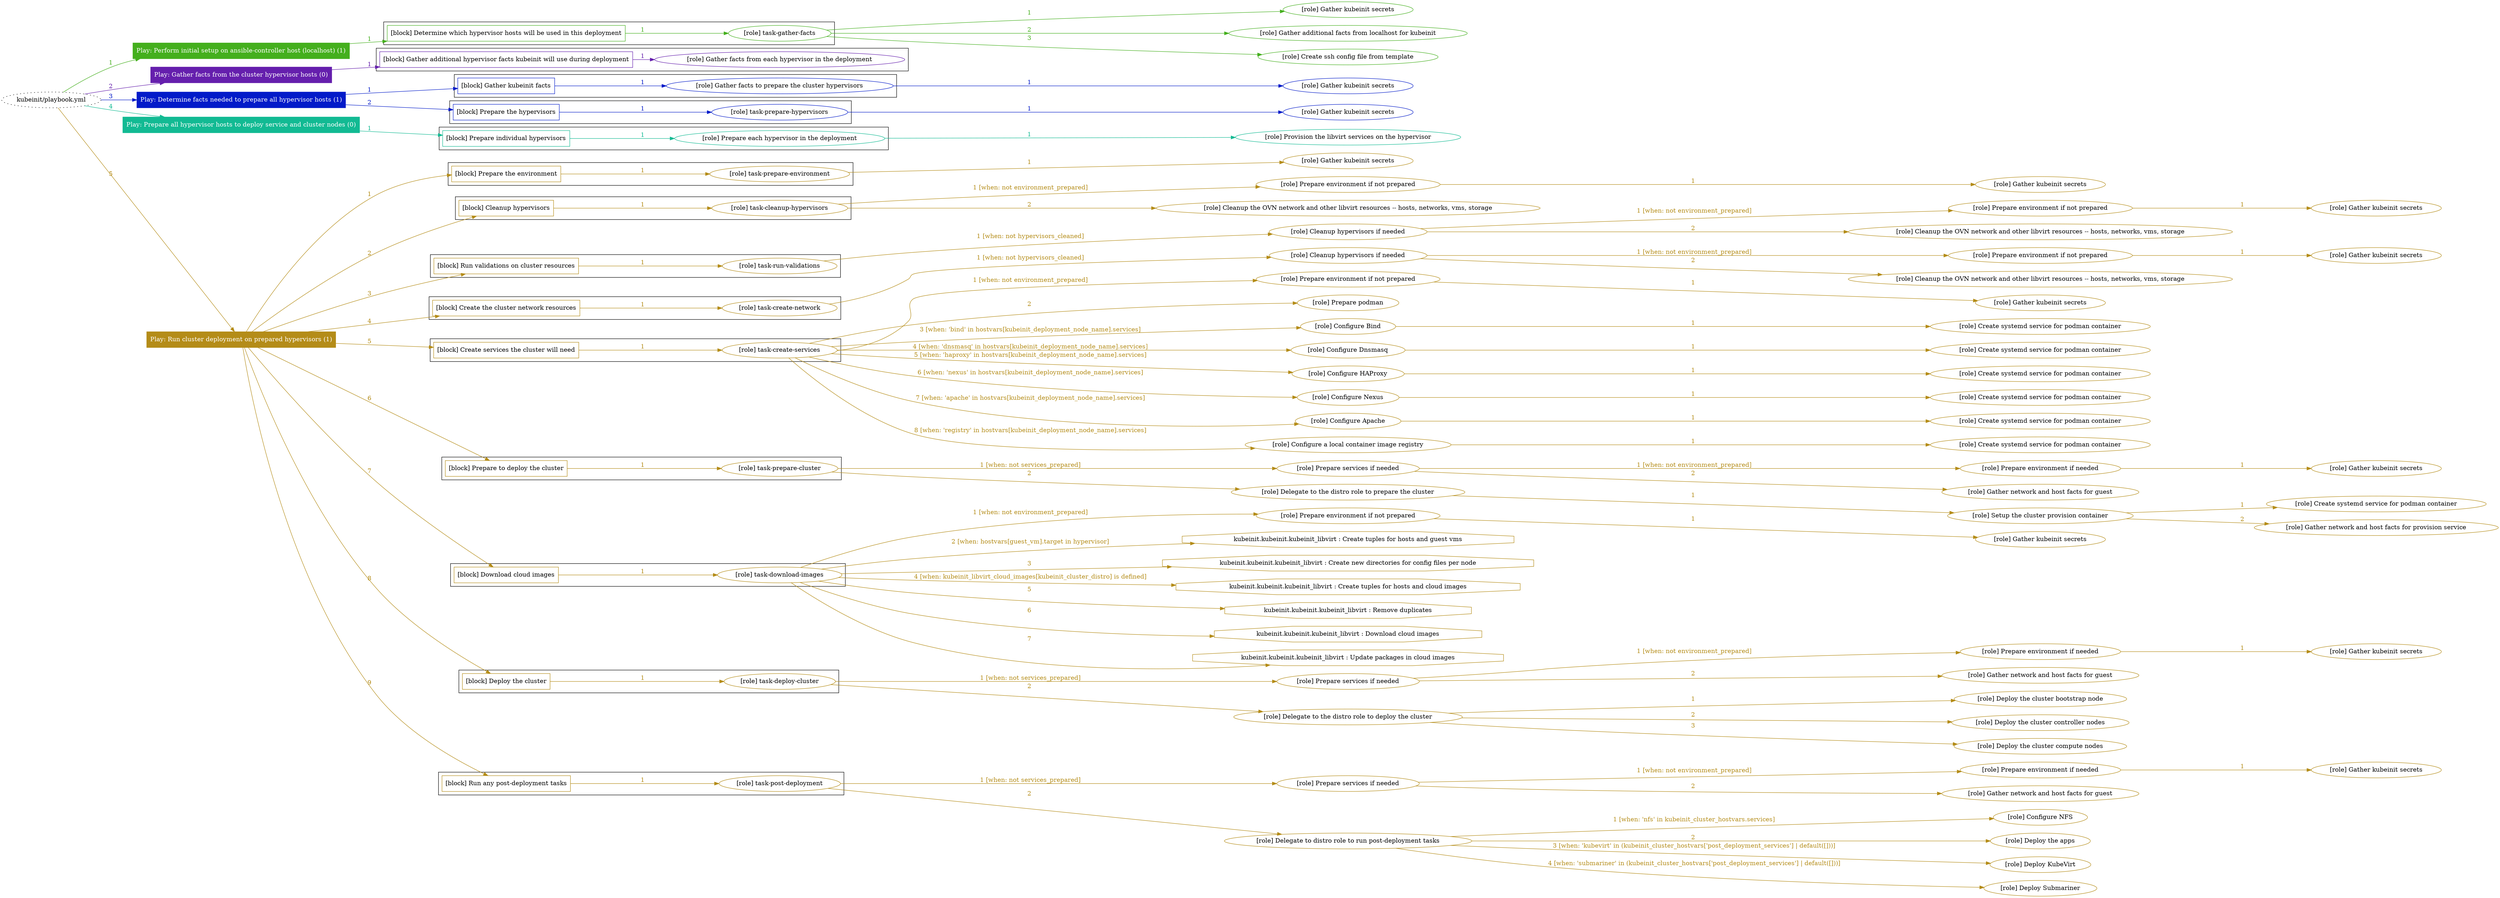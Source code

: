 digraph {
	graph [concentrate=true ordering=in rankdir=LR ratio=fill]
	edge [esep=5 sep=10]
	"kubeinit/playbook.yml" [URL="/home/runner/work/kubeinit/kubeinit/kubeinit/playbook.yml" id=playbook_b3fd51f4 style=dotted]
	play_b6d9dd88 [label="Play: Perform initial setup on ansible-controller host (localhost) (1)" URL="/home/runner/work/kubeinit/kubeinit/kubeinit/playbook.yml" color="#44af1d" fontcolor="#ffffff" id=play_b6d9dd88 shape=box style=filled tooltip=localhost]
	"kubeinit/playbook.yml" -> play_b6d9dd88 [label="1 " color="#44af1d" fontcolor="#44af1d" id=edge_1c7da1a7 labeltooltip="1 " tooltip="1 "]
	subgraph "Gather kubeinit secrets" {
		role_3d56f8bd [label="[role] Gather kubeinit secrets" URL="/home/runner/.ansible/collections/ansible_collections/kubeinit/kubeinit/roles/kubeinit_prepare/tasks/build_hypervisors_group.yml" color="#44af1d" id=role_3d56f8bd tooltip="Gather kubeinit secrets"]
	}
	subgraph "Gather additional facts from localhost for kubeinit" {
		role_810855ce [label="[role] Gather additional facts from localhost for kubeinit" URL="/home/runner/.ansible/collections/ansible_collections/kubeinit/kubeinit/roles/kubeinit_prepare/tasks/build_hypervisors_group.yml" color="#44af1d" id=role_810855ce tooltip="Gather additional facts from localhost for kubeinit"]
	}
	subgraph "Create ssh config file from template" {
		role_efd886cb [label="[role] Create ssh config file from template" URL="/home/runner/.ansible/collections/ansible_collections/kubeinit/kubeinit/roles/kubeinit_prepare/tasks/build_hypervisors_group.yml" color="#44af1d" id=role_efd886cb tooltip="Create ssh config file from template"]
	}
	subgraph "task-gather-facts" {
		role_84aaecf7 [label="[role] task-gather-facts" URL="/home/runner/work/kubeinit/kubeinit/kubeinit/playbook.yml" color="#44af1d" id=role_84aaecf7 tooltip="task-gather-facts"]
		role_84aaecf7 -> role_3d56f8bd [label="1 " color="#44af1d" fontcolor="#44af1d" id=edge_1306b449 labeltooltip="1 " tooltip="1 "]
		role_84aaecf7 -> role_810855ce [label="2 " color="#44af1d" fontcolor="#44af1d" id=edge_26d07710 labeltooltip="2 " tooltip="2 "]
		role_84aaecf7 -> role_efd886cb [label="3 " color="#44af1d" fontcolor="#44af1d" id=edge_b9341798 labeltooltip="3 " tooltip="3 "]
	}
	subgraph "Play: Perform initial setup on ansible-controller host (localhost) (1)" {
		play_b6d9dd88 -> block_27aabc28 [label=1 color="#44af1d" fontcolor="#44af1d" id=edge_b0460ba6 labeltooltip=1 tooltip=1]
		subgraph cluster_block_27aabc28 {
			block_27aabc28 [label="[block] Determine which hypervisor hosts will be used in this deployment" URL="/home/runner/work/kubeinit/kubeinit/kubeinit/playbook.yml" color="#44af1d" id=block_27aabc28 labeltooltip="Determine which hypervisor hosts will be used in this deployment" shape=box tooltip="Determine which hypervisor hosts will be used in this deployment"]
			block_27aabc28 -> role_84aaecf7 [label="1 " color="#44af1d" fontcolor="#44af1d" id=edge_357f5978 labeltooltip="1 " tooltip="1 "]
		}
	}
	play_5fc6d516 [label="Play: Gather facts from the cluster hypervisor hosts (0)" URL="/home/runner/work/kubeinit/kubeinit/kubeinit/playbook.yml" color="#651fad" fontcolor="#ffffff" id=play_5fc6d516 shape=box style=filled tooltip="Play: Gather facts from the cluster hypervisor hosts (0)"]
	"kubeinit/playbook.yml" -> play_5fc6d516 [label="2 " color="#651fad" fontcolor="#651fad" id=edge_f60d17a5 labeltooltip="2 " tooltip="2 "]
	subgraph "Gather facts from each hypervisor in the deployment" {
		role_24265638 [label="[role] Gather facts from each hypervisor in the deployment" URL="/home/runner/work/kubeinit/kubeinit/kubeinit/playbook.yml" color="#651fad" id=role_24265638 tooltip="Gather facts from each hypervisor in the deployment"]
	}
	subgraph "Play: Gather facts from the cluster hypervisor hosts (0)" {
		play_5fc6d516 -> block_3574a841 [label=1 color="#651fad" fontcolor="#651fad" id=edge_226d5e2b labeltooltip=1 tooltip=1]
		subgraph cluster_block_3574a841 {
			block_3574a841 [label="[block] Gather additional hypervisor facts kubeinit will use during deployment" URL="/home/runner/work/kubeinit/kubeinit/kubeinit/playbook.yml" color="#651fad" id=block_3574a841 labeltooltip="Gather additional hypervisor facts kubeinit will use during deployment" shape=box tooltip="Gather additional hypervisor facts kubeinit will use during deployment"]
			block_3574a841 -> role_24265638 [label="1 " color="#651fad" fontcolor="#651fad" id=edge_c66bb53f labeltooltip="1 " tooltip="1 "]
		}
	}
	play_cc3d4715 [label="Play: Determine facts needed to prepare all hypervisor hosts (1)" URL="/home/runner/work/kubeinit/kubeinit/kubeinit/playbook.yml" color="#031bc9" fontcolor="#ffffff" id=play_cc3d4715 shape=box style=filled tooltip=localhost]
	"kubeinit/playbook.yml" -> play_cc3d4715 [label="3 " color="#031bc9" fontcolor="#031bc9" id=edge_44b28465 labeltooltip="3 " tooltip="3 "]
	subgraph "Gather kubeinit secrets" {
		role_79219c91 [label="[role] Gather kubeinit secrets" URL="/home/runner/.ansible/collections/ansible_collections/kubeinit/kubeinit/roles/kubeinit_prepare/tasks/gather_kubeinit_facts.yml" color="#031bc9" id=role_79219c91 tooltip="Gather kubeinit secrets"]
	}
	subgraph "Gather facts to prepare the cluster hypervisors" {
		role_8811f179 [label="[role] Gather facts to prepare the cluster hypervisors" URL="/home/runner/work/kubeinit/kubeinit/kubeinit/playbook.yml" color="#031bc9" id=role_8811f179 tooltip="Gather facts to prepare the cluster hypervisors"]
		role_8811f179 -> role_79219c91 [label="1 " color="#031bc9" fontcolor="#031bc9" id=edge_7303cc9d labeltooltip="1 " tooltip="1 "]
	}
	subgraph "Gather kubeinit secrets" {
		role_7f938731 [label="[role] Gather kubeinit secrets" URL="/home/runner/.ansible/collections/ansible_collections/kubeinit/kubeinit/roles/kubeinit_prepare/tasks/gather_kubeinit_facts.yml" color="#031bc9" id=role_7f938731 tooltip="Gather kubeinit secrets"]
	}
	subgraph "task-prepare-hypervisors" {
		role_33841eb5 [label="[role] task-prepare-hypervisors" URL="/home/runner/work/kubeinit/kubeinit/kubeinit/playbook.yml" color="#031bc9" id=role_33841eb5 tooltip="task-prepare-hypervisors"]
		role_33841eb5 -> role_7f938731 [label="1 " color="#031bc9" fontcolor="#031bc9" id=edge_f3ac915d labeltooltip="1 " tooltip="1 "]
	}
	subgraph "Play: Determine facts needed to prepare all hypervisor hosts (1)" {
		play_cc3d4715 -> block_acde2254 [label=1 color="#031bc9" fontcolor="#031bc9" id=edge_f7576bca labeltooltip=1 tooltip=1]
		subgraph cluster_block_acde2254 {
			block_acde2254 [label="[block] Gather kubeinit facts" URL="/home/runner/work/kubeinit/kubeinit/kubeinit/playbook.yml" color="#031bc9" id=block_acde2254 labeltooltip="Gather kubeinit facts" shape=box tooltip="Gather kubeinit facts"]
			block_acde2254 -> role_8811f179 [label="1 " color="#031bc9" fontcolor="#031bc9" id=edge_a5a7de27 labeltooltip="1 " tooltip="1 "]
		}
		play_cc3d4715 -> block_29733721 [label=2 color="#031bc9" fontcolor="#031bc9" id=edge_5d42af4a labeltooltip=2 tooltip=2]
		subgraph cluster_block_29733721 {
			block_29733721 [label="[block] Prepare the hypervisors" URL="/home/runner/work/kubeinit/kubeinit/kubeinit/playbook.yml" color="#031bc9" id=block_29733721 labeltooltip="Prepare the hypervisors" shape=box tooltip="Prepare the hypervisors"]
			block_29733721 -> role_33841eb5 [label="1 " color="#031bc9" fontcolor="#031bc9" id=edge_8b0deac2 labeltooltip="1 " tooltip="1 "]
		}
	}
	play_aaf81646 [label="Play: Prepare all hypervisor hosts to deploy service and cluster nodes (0)" URL="/home/runner/work/kubeinit/kubeinit/kubeinit/playbook.yml" color="#12ba93" fontcolor="#ffffff" id=play_aaf81646 shape=box style=filled tooltip="Play: Prepare all hypervisor hosts to deploy service and cluster nodes (0)"]
	"kubeinit/playbook.yml" -> play_aaf81646 [label="4 " color="#12ba93" fontcolor="#12ba93" id=edge_4ab85d74 labeltooltip="4 " tooltip="4 "]
	subgraph "Provision the libvirt services on the hypervisor" {
		role_33d6e754 [label="[role] Provision the libvirt services on the hypervisor" URL="/home/runner/.ansible/collections/ansible_collections/kubeinit/kubeinit/roles/kubeinit_prepare/tasks/prepare_hypervisor.yml" color="#12ba93" id=role_33d6e754 tooltip="Provision the libvirt services on the hypervisor"]
	}
	subgraph "Prepare each hypervisor in the deployment" {
		role_1d2251c9 [label="[role] Prepare each hypervisor in the deployment" URL="/home/runner/work/kubeinit/kubeinit/kubeinit/playbook.yml" color="#12ba93" id=role_1d2251c9 tooltip="Prepare each hypervisor in the deployment"]
		role_1d2251c9 -> role_33d6e754 [label="1 " color="#12ba93" fontcolor="#12ba93" id=edge_a1cb60e0 labeltooltip="1 " tooltip="1 "]
	}
	subgraph "Play: Prepare all hypervisor hosts to deploy service and cluster nodes (0)" {
		play_aaf81646 -> block_18c82254 [label=1 color="#12ba93" fontcolor="#12ba93" id=edge_55a17ca1 labeltooltip=1 tooltip=1]
		subgraph cluster_block_18c82254 {
			block_18c82254 [label="[block] Prepare individual hypervisors" URL="/home/runner/work/kubeinit/kubeinit/kubeinit/playbook.yml" color="#12ba93" id=block_18c82254 labeltooltip="Prepare individual hypervisors" shape=box tooltip="Prepare individual hypervisors"]
			block_18c82254 -> role_1d2251c9 [label="1 " color="#12ba93" fontcolor="#12ba93" id=edge_ce5b2a86 labeltooltip="1 " tooltip="1 "]
		}
	}
	play_d03d05d6 [label="Play: Run cluster deployment on prepared hypervisors (1)" URL="/home/runner/work/kubeinit/kubeinit/kubeinit/playbook.yml" color="#b48c18" fontcolor="#ffffff" id=play_d03d05d6 shape=box style=filled tooltip=localhost]
	"kubeinit/playbook.yml" -> play_d03d05d6 [label="5 " color="#b48c18" fontcolor="#b48c18" id=edge_6f0c46c1 labeltooltip="5 " tooltip="5 "]
	subgraph "Gather kubeinit secrets" {
		role_81ca1a44 [label="[role] Gather kubeinit secrets" URL="/home/runner/.ansible/collections/ansible_collections/kubeinit/kubeinit/roles/kubeinit_prepare/tasks/gather_kubeinit_facts.yml" color="#b48c18" id=role_81ca1a44 tooltip="Gather kubeinit secrets"]
	}
	subgraph "task-prepare-environment" {
		role_99856e55 [label="[role] task-prepare-environment" URL="/home/runner/work/kubeinit/kubeinit/kubeinit/playbook.yml" color="#b48c18" id=role_99856e55 tooltip="task-prepare-environment"]
		role_99856e55 -> role_81ca1a44 [label="1 " color="#b48c18" fontcolor="#b48c18" id=edge_ca1896ea labeltooltip="1 " tooltip="1 "]
	}
	subgraph "Gather kubeinit secrets" {
		role_b100e022 [label="[role] Gather kubeinit secrets" URL="/home/runner/.ansible/collections/ansible_collections/kubeinit/kubeinit/roles/kubeinit_prepare/tasks/gather_kubeinit_facts.yml" color="#b48c18" id=role_b100e022 tooltip="Gather kubeinit secrets"]
	}
	subgraph "Prepare environment if not prepared" {
		role_5af453e0 [label="[role] Prepare environment if not prepared" URL="/home/runner/.ansible/collections/ansible_collections/kubeinit/kubeinit/roles/kubeinit_prepare/tasks/cleanup_hypervisors.yml" color="#b48c18" id=role_5af453e0 tooltip="Prepare environment if not prepared"]
		role_5af453e0 -> role_b100e022 [label="1 " color="#b48c18" fontcolor="#b48c18" id=edge_d65a65b9 labeltooltip="1 " tooltip="1 "]
	}
	subgraph "Cleanup the OVN network and other libvirt resources -- hosts, networks, vms, storage" {
		role_80b546e8 [label="[role] Cleanup the OVN network and other libvirt resources -- hosts, networks, vms, storage" URL="/home/runner/.ansible/collections/ansible_collections/kubeinit/kubeinit/roles/kubeinit_prepare/tasks/cleanup_hypervisors.yml" color="#b48c18" id=role_80b546e8 tooltip="Cleanup the OVN network and other libvirt resources -- hosts, networks, vms, storage"]
	}
	subgraph "task-cleanup-hypervisors" {
		role_c3ffcdb8 [label="[role] task-cleanup-hypervisors" URL="/home/runner/work/kubeinit/kubeinit/kubeinit/playbook.yml" color="#b48c18" id=role_c3ffcdb8 tooltip="task-cleanup-hypervisors"]
		role_c3ffcdb8 -> role_5af453e0 [label="1 [when: not environment_prepared]" color="#b48c18" fontcolor="#b48c18" id=edge_4a20f9fb labeltooltip="1 [when: not environment_prepared]" tooltip="1 [when: not environment_prepared]"]
		role_c3ffcdb8 -> role_80b546e8 [label="2 " color="#b48c18" fontcolor="#b48c18" id=edge_a5b186ff labeltooltip="2 " tooltip="2 "]
	}
	subgraph "Gather kubeinit secrets" {
		role_73503218 [label="[role] Gather kubeinit secrets" URL="/home/runner/.ansible/collections/ansible_collections/kubeinit/kubeinit/roles/kubeinit_prepare/tasks/gather_kubeinit_facts.yml" color="#b48c18" id=role_73503218 tooltip="Gather kubeinit secrets"]
	}
	subgraph "Prepare environment if not prepared" {
		role_05c6ba1a [label="[role] Prepare environment if not prepared" URL="/home/runner/.ansible/collections/ansible_collections/kubeinit/kubeinit/roles/kubeinit_prepare/tasks/cleanup_hypervisors.yml" color="#b48c18" id=role_05c6ba1a tooltip="Prepare environment if not prepared"]
		role_05c6ba1a -> role_73503218 [label="1 " color="#b48c18" fontcolor="#b48c18" id=edge_2d83d425 labeltooltip="1 " tooltip="1 "]
	}
	subgraph "Cleanup the OVN network and other libvirt resources -- hosts, networks, vms, storage" {
		role_c7b22ee2 [label="[role] Cleanup the OVN network and other libvirt resources -- hosts, networks, vms, storage" URL="/home/runner/.ansible/collections/ansible_collections/kubeinit/kubeinit/roles/kubeinit_prepare/tasks/cleanup_hypervisors.yml" color="#b48c18" id=role_c7b22ee2 tooltip="Cleanup the OVN network and other libvirt resources -- hosts, networks, vms, storage"]
	}
	subgraph "Cleanup hypervisors if needed" {
		role_2c8c1641 [label="[role] Cleanup hypervisors if needed" URL="/home/runner/.ansible/collections/ansible_collections/kubeinit/kubeinit/roles/kubeinit_validations/tasks/main.yml" color="#b48c18" id=role_2c8c1641 tooltip="Cleanup hypervisors if needed"]
		role_2c8c1641 -> role_05c6ba1a [label="1 [when: not environment_prepared]" color="#b48c18" fontcolor="#b48c18" id=edge_1dea4fcf labeltooltip="1 [when: not environment_prepared]" tooltip="1 [when: not environment_prepared]"]
		role_2c8c1641 -> role_c7b22ee2 [label="2 " color="#b48c18" fontcolor="#b48c18" id=edge_744c3937 labeltooltip="2 " tooltip="2 "]
	}
	subgraph "task-run-validations" {
		role_56985da3 [label="[role] task-run-validations" URL="/home/runner/work/kubeinit/kubeinit/kubeinit/playbook.yml" color="#b48c18" id=role_56985da3 tooltip="task-run-validations"]
		role_56985da3 -> role_2c8c1641 [label="1 [when: not hypervisors_cleaned]" color="#b48c18" fontcolor="#b48c18" id=edge_9dcf4431 labeltooltip="1 [when: not hypervisors_cleaned]" tooltip="1 [when: not hypervisors_cleaned]"]
	}
	subgraph "Gather kubeinit secrets" {
		role_3fb54ec8 [label="[role] Gather kubeinit secrets" URL="/home/runner/.ansible/collections/ansible_collections/kubeinit/kubeinit/roles/kubeinit_prepare/tasks/gather_kubeinit_facts.yml" color="#b48c18" id=role_3fb54ec8 tooltip="Gather kubeinit secrets"]
	}
	subgraph "Prepare environment if not prepared" {
		role_d07f043e [label="[role] Prepare environment if not prepared" URL="/home/runner/.ansible/collections/ansible_collections/kubeinit/kubeinit/roles/kubeinit_prepare/tasks/cleanup_hypervisors.yml" color="#b48c18" id=role_d07f043e tooltip="Prepare environment if not prepared"]
		role_d07f043e -> role_3fb54ec8 [label="1 " color="#b48c18" fontcolor="#b48c18" id=edge_91ebf956 labeltooltip="1 " tooltip="1 "]
	}
	subgraph "Cleanup the OVN network and other libvirt resources -- hosts, networks, vms, storage" {
		role_1f77cabe [label="[role] Cleanup the OVN network and other libvirt resources -- hosts, networks, vms, storage" URL="/home/runner/.ansible/collections/ansible_collections/kubeinit/kubeinit/roles/kubeinit_prepare/tasks/cleanup_hypervisors.yml" color="#b48c18" id=role_1f77cabe tooltip="Cleanup the OVN network and other libvirt resources -- hosts, networks, vms, storage"]
	}
	subgraph "Cleanup hypervisors if needed" {
		role_c65a92d6 [label="[role] Cleanup hypervisors if needed" URL="/home/runner/.ansible/collections/ansible_collections/kubeinit/kubeinit/roles/kubeinit_libvirt/tasks/create_network.yml" color="#b48c18" id=role_c65a92d6 tooltip="Cleanup hypervisors if needed"]
		role_c65a92d6 -> role_d07f043e [label="1 [when: not environment_prepared]" color="#b48c18" fontcolor="#b48c18" id=edge_708c90df labeltooltip="1 [when: not environment_prepared]" tooltip="1 [when: not environment_prepared]"]
		role_c65a92d6 -> role_1f77cabe [label="2 " color="#b48c18" fontcolor="#b48c18" id=edge_e9c2726e labeltooltip="2 " tooltip="2 "]
	}
	subgraph "task-create-network" {
		role_7558fc3c [label="[role] task-create-network" URL="/home/runner/work/kubeinit/kubeinit/kubeinit/playbook.yml" color="#b48c18" id=role_7558fc3c tooltip="task-create-network"]
		role_7558fc3c -> role_c65a92d6 [label="1 [when: not hypervisors_cleaned]" color="#b48c18" fontcolor="#b48c18" id=edge_f1c9fcea labeltooltip="1 [when: not hypervisors_cleaned]" tooltip="1 [when: not hypervisors_cleaned]"]
	}
	subgraph "Gather kubeinit secrets" {
		role_942c0973 [label="[role] Gather kubeinit secrets" URL="/home/runner/.ansible/collections/ansible_collections/kubeinit/kubeinit/roles/kubeinit_prepare/tasks/gather_kubeinit_facts.yml" color="#b48c18" id=role_942c0973 tooltip="Gather kubeinit secrets"]
	}
	subgraph "Prepare environment if not prepared" {
		role_3869dd00 [label="[role] Prepare environment if not prepared" URL="/home/runner/.ansible/collections/ansible_collections/kubeinit/kubeinit/roles/kubeinit_services/tasks/main.yml" color="#b48c18" id=role_3869dd00 tooltip="Prepare environment if not prepared"]
		role_3869dd00 -> role_942c0973 [label="1 " color="#b48c18" fontcolor="#b48c18" id=edge_37250582 labeltooltip="1 " tooltip="1 "]
	}
	subgraph "Prepare podman" {
		role_77db5da6 [label="[role] Prepare podman" URL="/home/runner/.ansible/collections/ansible_collections/kubeinit/kubeinit/roles/kubeinit_services/tasks/00_create_service_pod.yml" color="#b48c18" id=role_77db5da6 tooltip="Prepare podman"]
	}
	subgraph "Create systemd service for podman container" {
		role_28c91327 [label="[role] Create systemd service for podman container" URL="/home/runner/.ansible/collections/ansible_collections/kubeinit/kubeinit/roles/kubeinit_bind/tasks/main.yml" color="#b48c18" id=role_28c91327 tooltip="Create systemd service for podman container"]
	}
	subgraph "Configure Bind" {
		role_7224f98d [label="[role] Configure Bind" URL="/home/runner/.ansible/collections/ansible_collections/kubeinit/kubeinit/roles/kubeinit_services/tasks/start_services_containers.yml" color="#b48c18" id=role_7224f98d tooltip="Configure Bind"]
		role_7224f98d -> role_28c91327 [label="1 " color="#b48c18" fontcolor="#b48c18" id=edge_fca31981 labeltooltip="1 " tooltip="1 "]
	}
	subgraph "Create systemd service for podman container" {
		role_03f0194d [label="[role] Create systemd service for podman container" URL="/home/runner/.ansible/collections/ansible_collections/kubeinit/kubeinit/roles/kubeinit_dnsmasq/tasks/main.yml" color="#b48c18" id=role_03f0194d tooltip="Create systemd service for podman container"]
	}
	subgraph "Configure Dnsmasq" {
		role_953850ae [label="[role] Configure Dnsmasq" URL="/home/runner/.ansible/collections/ansible_collections/kubeinit/kubeinit/roles/kubeinit_services/tasks/start_services_containers.yml" color="#b48c18" id=role_953850ae tooltip="Configure Dnsmasq"]
		role_953850ae -> role_03f0194d [label="1 " color="#b48c18" fontcolor="#b48c18" id=edge_5e2c2099 labeltooltip="1 " tooltip="1 "]
	}
	subgraph "Create systemd service for podman container" {
		role_f1bf8c94 [label="[role] Create systemd service for podman container" URL="/home/runner/.ansible/collections/ansible_collections/kubeinit/kubeinit/roles/kubeinit_haproxy/tasks/main.yml" color="#b48c18" id=role_f1bf8c94 tooltip="Create systemd service for podman container"]
	}
	subgraph "Configure HAProxy" {
		role_0c56331e [label="[role] Configure HAProxy" URL="/home/runner/.ansible/collections/ansible_collections/kubeinit/kubeinit/roles/kubeinit_services/tasks/start_services_containers.yml" color="#b48c18" id=role_0c56331e tooltip="Configure HAProxy"]
		role_0c56331e -> role_f1bf8c94 [label="1 " color="#b48c18" fontcolor="#b48c18" id=edge_9e19f525 labeltooltip="1 " tooltip="1 "]
	}
	subgraph "Create systemd service for podman container" {
		role_6074c97f [label="[role] Create systemd service for podman container" URL="/home/runner/.ansible/collections/ansible_collections/kubeinit/kubeinit/roles/kubeinit_nexus/tasks/main.yml" color="#b48c18" id=role_6074c97f tooltip="Create systemd service for podman container"]
	}
	subgraph "Configure Nexus" {
		role_d9f80964 [label="[role] Configure Nexus" URL="/home/runner/.ansible/collections/ansible_collections/kubeinit/kubeinit/roles/kubeinit_services/tasks/start_services_containers.yml" color="#b48c18" id=role_d9f80964 tooltip="Configure Nexus"]
		role_d9f80964 -> role_6074c97f [label="1 " color="#b48c18" fontcolor="#b48c18" id=edge_9c78b24b labeltooltip="1 " tooltip="1 "]
	}
	subgraph "Create systemd service for podman container" {
		role_2f8a769d [label="[role] Create systemd service for podman container" URL="/home/runner/.ansible/collections/ansible_collections/kubeinit/kubeinit/roles/kubeinit_apache/tasks/main.yml" color="#b48c18" id=role_2f8a769d tooltip="Create systemd service for podman container"]
	}
	subgraph "Configure Apache" {
		role_37f0263b [label="[role] Configure Apache" URL="/home/runner/.ansible/collections/ansible_collections/kubeinit/kubeinit/roles/kubeinit_services/tasks/start_services_containers.yml" color="#b48c18" id=role_37f0263b tooltip="Configure Apache"]
		role_37f0263b -> role_2f8a769d [label="1 " color="#b48c18" fontcolor="#b48c18" id=edge_d5183430 labeltooltip="1 " tooltip="1 "]
	}
	subgraph "Create systemd service for podman container" {
		role_d72ff1d8 [label="[role] Create systemd service for podman container" URL="/home/runner/.ansible/collections/ansible_collections/kubeinit/kubeinit/roles/kubeinit_registry/tasks/main.yml" color="#b48c18" id=role_d72ff1d8 tooltip="Create systemd service for podman container"]
	}
	subgraph "Configure a local container image registry" {
		role_af33afe2 [label="[role] Configure a local container image registry" URL="/home/runner/.ansible/collections/ansible_collections/kubeinit/kubeinit/roles/kubeinit_services/tasks/start_services_containers.yml" color="#b48c18" id=role_af33afe2 tooltip="Configure a local container image registry"]
		role_af33afe2 -> role_d72ff1d8 [label="1 " color="#b48c18" fontcolor="#b48c18" id=edge_c7decc49 labeltooltip="1 " tooltip="1 "]
	}
	subgraph "task-create-services" {
		role_3fc0c55e [label="[role] task-create-services" URL="/home/runner/work/kubeinit/kubeinit/kubeinit/playbook.yml" color="#b48c18" id=role_3fc0c55e tooltip="task-create-services"]
		role_3fc0c55e -> role_3869dd00 [label="1 [when: not environment_prepared]" color="#b48c18" fontcolor="#b48c18" id=edge_3b83baa2 labeltooltip="1 [when: not environment_prepared]" tooltip="1 [when: not environment_prepared]"]
		role_3fc0c55e -> role_77db5da6 [label="2 " color="#b48c18" fontcolor="#b48c18" id=edge_f30749af labeltooltip="2 " tooltip="2 "]
		role_3fc0c55e -> role_7224f98d [label="3 [when: 'bind' in hostvars[kubeinit_deployment_node_name].services]" color="#b48c18" fontcolor="#b48c18" id=edge_37c49f8e labeltooltip="3 [when: 'bind' in hostvars[kubeinit_deployment_node_name].services]" tooltip="3 [when: 'bind' in hostvars[kubeinit_deployment_node_name].services]"]
		role_3fc0c55e -> role_953850ae [label="4 [when: 'dnsmasq' in hostvars[kubeinit_deployment_node_name].services]" color="#b48c18" fontcolor="#b48c18" id=edge_b25f4047 labeltooltip="4 [when: 'dnsmasq' in hostvars[kubeinit_deployment_node_name].services]" tooltip="4 [when: 'dnsmasq' in hostvars[kubeinit_deployment_node_name].services]"]
		role_3fc0c55e -> role_0c56331e [label="5 [when: 'haproxy' in hostvars[kubeinit_deployment_node_name].services]" color="#b48c18" fontcolor="#b48c18" id=edge_3dfea483 labeltooltip="5 [when: 'haproxy' in hostvars[kubeinit_deployment_node_name].services]" tooltip="5 [when: 'haproxy' in hostvars[kubeinit_deployment_node_name].services]"]
		role_3fc0c55e -> role_d9f80964 [label="6 [when: 'nexus' in hostvars[kubeinit_deployment_node_name].services]" color="#b48c18" fontcolor="#b48c18" id=edge_02c1b594 labeltooltip="6 [when: 'nexus' in hostvars[kubeinit_deployment_node_name].services]" tooltip="6 [when: 'nexus' in hostvars[kubeinit_deployment_node_name].services]"]
		role_3fc0c55e -> role_37f0263b [label="7 [when: 'apache' in hostvars[kubeinit_deployment_node_name].services]" color="#b48c18" fontcolor="#b48c18" id=edge_c309e39a labeltooltip="7 [when: 'apache' in hostvars[kubeinit_deployment_node_name].services]" tooltip="7 [when: 'apache' in hostvars[kubeinit_deployment_node_name].services]"]
		role_3fc0c55e -> role_af33afe2 [label="8 [when: 'registry' in hostvars[kubeinit_deployment_node_name].services]" color="#b48c18" fontcolor="#b48c18" id=edge_5af662e4 labeltooltip="8 [when: 'registry' in hostvars[kubeinit_deployment_node_name].services]" tooltip="8 [when: 'registry' in hostvars[kubeinit_deployment_node_name].services]"]
	}
	subgraph "Gather kubeinit secrets" {
		role_e5a39451 [label="[role] Gather kubeinit secrets" URL="/home/runner/.ansible/collections/ansible_collections/kubeinit/kubeinit/roles/kubeinit_prepare/tasks/gather_kubeinit_facts.yml" color="#b48c18" id=role_e5a39451 tooltip="Gather kubeinit secrets"]
	}
	subgraph "Prepare environment if needed" {
		role_d1749b2e [label="[role] Prepare environment if needed" URL="/home/runner/.ansible/collections/ansible_collections/kubeinit/kubeinit/roles/kubeinit_services/tasks/prepare_services.yml" color="#b48c18" id=role_d1749b2e tooltip="Prepare environment if needed"]
		role_d1749b2e -> role_e5a39451 [label="1 " color="#b48c18" fontcolor="#b48c18" id=edge_fa5083b7 labeltooltip="1 " tooltip="1 "]
	}
	subgraph "Gather network and host facts for guest" {
		role_db35c599 [label="[role] Gather network and host facts for guest" URL="/home/runner/.ansible/collections/ansible_collections/kubeinit/kubeinit/roles/kubeinit_services/tasks/prepare_services.yml" color="#b48c18" id=role_db35c599 tooltip="Gather network and host facts for guest"]
	}
	subgraph "Prepare services if needed" {
		role_e3b6669c [label="[role] Prepare services if needed" URL="/home/runner/.ansible/collections/ansible_collections/kubeinit/kubeinit/roles/kubeinit_prepare/tasks/prepare_cluster.yml" color="#b48c18" id=role_e3b6669c tooltip="Prepare services if needed"]
		role_e3b6669c -> role_d1749b2e [label="1 [when: not environment_prepared]" color="#b48c18" fontcolor="#b48c18" id=edge_62da356c labeltooltip="1 [when: not environment_prepared]" tooltip="1 [when: not environment_prepared]"]
		role_e3b6669c -> role_db35c599 [label="2 " color="#b48c18" fontcolor="#b48c18" id=edge_5fd6980d labeltooltip="2 " tooltip="2 "]
	}
	subgraph "Create systemd service for podman container" {
		role_c90e79f2 [label="[role] Create systemd service for podman container" URL="/home/runner/.ansible/collections/ansible_collections/kubeinit/kubeinit/roles/kubeinit_services/tasks/create_provision_container.yml" color="#b48c18" id=role_c90e79f2 tooltip="Create systemd service for podman container"]
	}
	subgraph "Gather network and host facts for provision service" {
		role_47398837 [label="[role] Gather network and host facts for provision service" URL="/home/runner/.ansible/collections/ansible_collections/kubeinit/kubeinit/roles/kubeinit_services/tasks/create_provision_container.yml" color="#b48c18" id=role_47398837 tooltip="Gather network and host facts for provision service"]
	}
	subgraph "Setup the cluster provision container" {
		role_23e834a0 [label="[role] Setup the cluster provision container" URL="/home/runner/.ansible/collections/ansible_collections/kubeinit/kubeinit/roles/kubeinit_okd/tasks/prepare_cluster.yml" color="#b48c18" id=role_23e834a0 tooltip="Setup the cluster provision container"]
		role_23e834a0 -> role_c90e79f2 [label="1 " color="#b48c18" fontcolor="#b48c18" id=edge_8673c984 labeltooltip="1 " tooltip="1 "]
		role_23e834a0 -> role_47398837 [label="2 " color="#b48c18" fontcolor="#b48c18" id=edge_cabe517f labeltooltip="2 " tooltip="2 "]
	}
	subgraph "Delegate to the distro role to prepare the cluster" {
		role_be582b8b [label="[role] Delegate to the distro role to prepare the cluster" URL="/home/runner/.ansible/collections/ansible_collections/kubeinit/kubeinit/roles/kubeinit_prepare/tasks/prepare_cluster.yml" color="#b48c18" id=role_be582b8b tooltip="Delegate to the distro role to prepare the cluster"]
		role_be582b8b -> role_23e834a0 [label="1 " color="#b48c18" fontcolor="#b48c18" id=edge_0f522df8 labeltooltip="1 " tooltip="1 "]
	}
	subgraph "task-prepare-cluster" {
		role_5750153c [label="[role] task-prepare-cluster" URL="/home/runner/work/kubeinit/kubeinit/kubeinit/playbook.yml" color="#b48c18" id=role_5750153c tooltip="task-prepare-cluster"]
		role_5750153c -> role_e3b6669c [label="1 [when: not services_prepared]" color="#b48c18" fontcolor="#b48c18" id=edge_1c934b48 labeltooltip="1 [when: not services_prepared]" tooltip="1 [when: not services_prepared]"]
		role_5750153c -> role_be582b8b [label="2 " color="#b48c18" fontcolor="#b48c18" id=edge_f99b7368 labeltooltip="2 " tooltip="2 "]
	}
	subgraph "Gather kubeinit secrets" {
		role_dce16a7d [label="[role] Gather kubeinit secrets" URL="/home/runner/.ansible/collections/ansible_collections/kubeinit/kubeinit/roles/kubeinit_prepare/tasks/gather_kubeinit_facts.yml" color="#b48c18" id=role_dce16a7d tooltip="Gather kubeinit secrets"]
	}
	subgraph "Prepare environment if not prepared" {
		role_f9743ecd [label="[role] Prepare environment if not prepared" URL="/home/runner/.ansible/collections/ansible_collections/kubeinit/kubeinit/roles/kubeinit_libvirt/tasks/download_cloud_images.yml" color="#b48c18" id=role_f9743ecd tooltip="Prepare environment if not prepared"]
		role_f9743ecd -> role_dce16a7d [label="1 " color="#b48c18" fontcolor="#b48c18" id=edge_57e6dfb3 labeltooltip="1 " tooltip="1 "]
	}
	subgraph "task-download-images" {
		role_7ac2726b [label="[role] task-download-images" URL="/home/runner/work/kubeinit/kubeinit/kubeinit/playbook.yml" color="#b48c18" id=role_7ac2726b tooltip="task-download-images"]
		role_7ac2726b -> role_f9743ecd [label="1 [when: not environment_prepared]" color="#b48c18" fontcolor="#b48c18" id=edge_5078055d labeltooltip="1 [when: not environment_prepared]" tooltip="1 [when: not environment_prepared]"]
		task_6ff4e6dc [label="kubeinit.kubeinit.kubeinit_libvirt : Create tuples for hosts and guest vms" URL="/home/runner/.ansible/collections/ansible_collections/kubeinit/kubeinit/roles/kubeinit_libvirt/tasks/download_cloud_images.yml" color="#b48c18" id=task_6ff4e6dc shape=octagon tooltip="kubeinit.kubeinit.kubeinit_libvirt : Create tuples for hosts and guest vms"]
		role_7ac2726b -> task_6ff4e6dc [label="2 [when: hostvars[guest_vm].target in hypervisor]" color="#b48c18" fontcolor="#b48c18" id=edge_24c45546 labeltooltip="2 [when: hostvars[guest_vm].target in hypervisor]" tooltip="2 [when: hostvars[guest_vm].target in hypervisor]"]
		task_165fa21a [label="kubeinit.kubeinit.kubeinit_libvirt : Create new directories for config files per node" URL="/home/runner/.ansible/collections/ansible_collections/kubeinit/kubeinit/roles/kubeinit_libvirt/tasks/download_cloud_images.yml" color="#b48c18" id=task_165fa21a shape=octagon tooltip="kubeinit.kubeinit.kubeinit_libvirt : Create new directories for config files per node"]
		role_7ac2726b -> task_165fa21a [label="3 " color="#b48c18" fontcolor="#b48c18" id=edge_15577c95 labeltooltip="3 " tooltip="3 "]
		task_cc4eca17 [label="kubeinit.kubeinit.kubeinit_libvirt : Create tuples for hosts and cloud images" URL="/home/runner/.ansible/collections/ansible_collections/kubeinit/kubeinit/roles/kubeinit_libvirt/tasks/download_cloud_images.yml" color="#b48c18" id=task_cc4eca17 shape=octagon tooltip="kubeinit.kubeinit.kubeinit_libvirt : Create tuples for hosts and cloud images"]
		role_7ac2726b -> task_cc4eca17 [label="4 [when: kubeinit_libvirt_cloud_images[kubeinit_cluster_distro] is defined]" color="#b48c18" fontcolor="#b48c18" id=edge_66c2d8f8 labeltooltip="4 [when: kubeinit_libvirt_cloud_images[kubeinit_cluster_distro] is defined]" tooltip="4 [when: kubeinit_libvirt_cloud_images[kubeinit_cluster_distro] is defined]"]
		task_9d18febf [label="kubeinit.kubeinit.kubeinit_libvirt : Remove duplicates" URL="/home/runner/.ansible/collections/ansible_collections/kubeinit/kubeinit/roles/kubeinit_libvirt/tasks/download_cloud_images.yml" color="#b48c18" id=task_9d18febf shape=octagon tooltip="kubeinit.kubeinit.kubeinit_libvirt : Remove duplicates"]
		role_7ac2726b -> task_9d18febf [label="5 " color="#b48c18" fontcolor="#b48c18" id=edge_2a3be690 labeltooltip="5 " tooltip="5 "]
		task_747d2bd3 [label="kubeinit.kubeinit.kubeinit_libvirt : Download cloud images" URL="/home/runner/.ansible/collections/ansible_collections/kubeinit/kubeinit/roles/kubeinit_libvirt/tasks/download_cloud_images.yml" color="#b48c18" id=task_747d2bd3 shape=octagon tooltip="kubeinit.kubeinit.kubeinit_libvirt : Download cloud images"]
		role_7ac2726b -> task_747d2bd3 [label="6 " color="#b48c18" fontcolor="#b48c18" id=edge_0bc0d278 labeltooltip="6 " tooltip="6 "]
		task_5ffc8cd5 [label="kubeinit.kubeinit.kubeinit_libvirt : Update packages in cloud images" URL="/home/runner/.ansible/collections/ansible_collections/kubeinit/kubeinit/roles/kubeinit_libvirt/tasks/download_cloud_images.yml" color="#b48c18" id=task_5ffc8cd5 shape=octagon tooltip="kubeinit.kubeinit.kubeinit_libvirt : Update packages in cloud images"]
		role_7ac2726b -> task_5ffc8cd5 [label="7 " color="#b48c18" fontcolor="#b48c18" id=edge_ed4febce labeltooltip="7 " tooltip="7 "]
	}
	subgraph "Gather kubeinit secrets" {
		role_37f1f6e0 [label="[role] Gather kubeinit secrets" URL="/home/runner/.ansible/collections/ansible_collections/kubeinit/kubeinit/roles/kubeinit_prepare/tasks/gather_kubeinit_facts.yml" color="#b48c18" id=role_37f1f6e0 tooltip="Gather kubeinit secrets"]
	}
	subgraph "Prepare environment if needed" {
		role_3d561cd5 [label="[role] Prepare environment if needed" URL="/home/runner/.ansible/collections/ansible_collections/kubeinit/kubeinit/roles/kubeinit_services/tasks/prepare_services.yml" color="#b48c18" id=role_3d561cd5 tooltip="Prepare environment if needed"]
		role_3d561cd5 -> role_37f1f6e0 [label="1 " color="#b48c18" fontcolor="#b48c18" id=edge_ad87e7ca labeltooltip="1 " tooltip="1 "]
	}
	subgraph "Gather network and host facts for guest" {
		role_9ebf6515 [label="[role] Gather network and host facts for guest" URL="/home/runner/.ansible/collections/ansible_collections/kubeinit/kubeinit/roles/kubeinit_services/tasks/prepare_services.yml" color="#b48c18" id=role_9ebf6515 tooltip="Gather network and host facts for guest"]
	}
	subgraph "Prepare services if needed" {
		role_7bc13554 [label="[role] Prepare services if needed" URL="/home/runner/.ansible/collections/ansible_collections/kubeinit/kubeinit/roles/kubeinit_prepare/tasks/deploy_cluster.yml" color="#b48c18" id=role_7bc13554 tooltip="Prepare services if needed"]
		role_7bc13554 -> role_3d561cd5 [label="1 [when: not environment_prepared]" color="#b48c18" fontcolor="#b48c18" id=edge_22c8f3be labeltooltip="1 [when: not environment_prepared]" tooltip="1 [when: not environment_prepared]"]
		role_7bc13554 -> role_9ebf6515 [label="2 " color="#b48c18" fontcolor="#b48c18" id=edge_5069042c labeltooltip="2 " tooltip="2 "]
	}
	subgraph "Deploy the cluster bootstrap node" {
		role_0992bef6 [label="[role] Deploy the cluster bootstrap node" URL="/home/runner/.ansible/collections/ansible_collections/kubeinit/kubeinit/roles/kubeinit_okd/tasks/main.yml" color="#b48c18" id=role_0992bef6 tooltip="Deploy the cluster bootstrap node"]
	}
	subgraph "Deploy the cluster controller nodes" {
		role_71ece17f [label="[role] Deploy the cluster controller nodes" URL="/home/runner/.ansible/collections/ansible_collections/kubeinit/kubeinit/roles/kubeinit_okd/tasks/main.yml" color="#b48c18" id=role_71ece17f tooltip="Deploy the cluster controller nodes"]
	}
	subgraph "Deploy the cluster compute nodes" {
		role_5b98890a [label="[role] Deploy the cluster compute nodes" URL="/home/runner/.ansible/collections/ansible_collections/kubeinit/kubeinit/roles/kubeinit_okd/tasks/main.yml" color="#b48c18" id=role_5b98890a tooltip="Deploy the cluster compute nodes"]
	}
	subgraph "Delegate to the distro role to deploy the cluster" {
		role_fdb80eb2 [label="[role] Delegate to the distro role to deploy the cluster" URL="/home/runner/.ansible/collections/ansible_collections/kubeinit/kubeinit/roles/kubeinit_prepare/tasks/deploy_cluster.yml" color="#b48c18" id=role_fdb80eb2 tooltip="Delegate to the distro role to deploy the cluster"]
		role_fdb80eb2 -> role_0992bef6 [label="1 " color="#b48c18" fontcolor="#b48c18" id=edge_5290873c labeltooltip="1 " tooltip="1 "]
		role_fdb80eb2 -> role_71ece17f [label="2 " color="#b48c18" fontcolor="#b48c18" id=edge_d00aed37 labeltooltip="2 " tooltip="2 "]
		role_fdb80eb2 -> role_5b98890a [label="3 " color="#b48c18" fontcolor="#b48c18" id=edge_9b99d4cd labeltooltip="3 " tooltip="3 "]
	}
	subgraph "task-deploy-cluster" {
		role_208bfd8a [label="[role] task-deploy-cluster" URL="/home/runner/work/kubeinit/kubeinit/kubeinit/playbook.yml" color="#b48c18" id=role_208bfd8a tooltip="task-deploy-cluster"]
		role_208bfd8a -> role_7bc13554 [label="1 [when: not services_prepared]" color="#b48c18" fontcolor="#b48c18" id=edge_13653403 labeltooltip="1 [when: not services_prepared]" tooltip="1 [when: not services_prepared]"]
		role_208bfd8a -> role_fdb80eb2 [label="2 " color="#b48c18" fontcolor="#b48c18" id=edge_b65e9f2b labeltooltip="2 " tooltip="2 "]
	}
	subgraph "Gather kubeinit secrets" {
		role_bb5bbc8f [label="[role] Gather kubeinit secrets" URL="/home/runner/.ansible/collections/ansible_collections/kubeinit/kubeinit/roles/kubeinit_prepare/tasks/gather_kubeinit_facts.yml" color="#b48c18" id=role_bb5bbc8f tooltip="Gather kubeinit secrets"]
	}
	subgraph "Prepare environment if needed" {
		role_ceaafc94 [label="[role] Prepare environment if needed" URL="/home/runner/.ansible/collections/ansible_collections/kubeinit/kubeinit/roles/kubeinit_services/tasks/prepare_services.yml" color="#b48c18" id=role_ceaafc94 tooltip="Prepare environment if needed"]
		role_ceaafc94 -> role_bb5bbc8f [label="1 " color="#b48c18" fontcolor="#b48c18" id=edge_677bb9aa labeltooltip="1 " tooltip="1 "]
	}
	subgraph "Gather network and host facts for guest" {
		role_10453778 [label="[role] Gather network and host facts for guest" URL="/home/runner/.ansible/collections/ansible_collections/kubeinit/kubeinit/roles/kubeinit_services/tasks/prepare_services.yml" color="#b48c18" id=role_10453778 tooltip="Gather network and host facts for guest"]
	}
	subgraph "Prepare services if needed" {
		role_6ef7b565 [label="[role] Prepare services if needed" URL="/home/runner/.ansible/collections/ansible_collections/kubeinit/kubeinit/roles/kubeinit_prepare/tasks/post_deployment.yml" color="#b48c18" id=role_6ef7b565 tooltip="Prepare services if needed"]
		role_6ef7b565 -> role_ceaafc94 [label="1 [when: not environment_prepared]" color="#b48c18" fontcolor="#b48c18" id=edge_deef8240 labeltooltip="1 [when: not environment_prepared]" tooltip="1 [when: not environment_prepared]"]
		role_6ef7b565 -> role_10453778 [label="2 " color="#b48c18" fontcolor="#b48c18" id=edge_d6e413c8 labeltooltip="2 " tooltip="2 "]
	}
	subgraph "Configure NFS" {
		role_902a81e9 [label="[role] Configure NFS" URL="/home/runner/.ansible/collections/ansible_collections/kubeinit/kubeinit/roles/kubeinit_okd/tasks/post_deployment_tasks.yml" color="#b48c18" id=role_902a81e9 tooltip="Configure NFS"]
	}
	subgraph "Deploy the apps" {
		role_0dcdda72 [label="[role] Deploy the apps" URL="/home/runner/.ansible/collections/ansible_collections/kubeinit/kubeinit/roles/kubeinit_okd/tasks/post_deployment_tasks.yml" color="#b48c18" id=role_0dcdda72 tooltip="Deploy the apps"]
	}
	subgraph "Deploy KubeVirt" {
		role_293d3582 [label="[role] Deploy KubeVirt" URL="/home/runner/.ansible/collections/ansible_collections/kubeinit/kubeinit/roles/kubeinit_okd/tasks/post_deployment_tasks.yml" color="#b48c18" id=role_293d3582 tooltip="Deploy KubeVirt"]
	}
	subgraph "Deploy Submariner" {
		role_978073ea [label="[role] Deploy Submariner" URL="/home/runner/.ansible/collections/ansible_collections/kubeinit/kubeinit/roles/kubeinit_okd/tasks/post_deployment_tasks.yml" color="#b48c18" id=role_978073ea tooltip="Deploy Submariner"]
	}
	subgraph "Delegate to distro role to run post-deployment tasks" {
		role_0f05e2e4 [label="[role] Delegate to distro role to run post-deployment tasks" URL="/home/runner/.ansible/collections/ansible_collections/kubeinit/kubeinit/roles/kubeinit_prepare/tasks/post_deployment.yml" color="#b48c18" id=role_0f05e2e4 tooltip="Delegate to distro role to run post-deployment tasks"]
		role_0f05e2e4 -> role_902a81e9 [label="1 [when: 'nfs' in kubeinit_cluster_hostvars.services]" color="#b48c18" fontcolor="#b48c18" id=edge_18672c9d labeltooltip="1 [when: 'nfs' in kubeinit_cluster_hostvars.services]" tooltip="1 [when: 'nfs' in kubeinit_cluster_hostvars.services]"]
		role_0f05e2e4 -> role_0dcdda72 [label="2 " color="#b48c18" fontcolor="#b48c18" id=edge_e8a9c579 labeltooltip="2 " tooltip="2 "]
		role_0f05e2e4 -> role_293d3582 [label="3 [when: 'kubevirt' in (kubeinit_cluster_hostvars['post_deployment_services'] | default([]))]" color="#b48c18" fontcolor="#b48c18" id=edge_9dfbe751 labeltooltip="3 [when: 'kubevirt' in (kubeinit_cluster_hostvars['post_deployment_services'] | default([]))]" tooltip="3 [when: 'kubevirt' in (kubeinit_cluster_hostvars['post_deployment_services'] | default([]))]"]
		role_0f05e2e4 -> role_978073ea [label="4 [when: 'submariner' in (kubeinit_cluster_hostvars['post_deployment_services'] | default([]))]" color="#b48c18" fontcolor="#b48c18" id=edge_9e0f7409 labeltooltip="4 [when: 'submariner' in (kubeinit_cluster_hostvars['post_deployment_services'] | default([]))]" tooltip="4 [when: 'submariner' in (kubeinit_cluster_hostvars['post_deployment_services'] | default([]))]"]
	}
	subgraph "task-post-deployment" {
		role_e43d6fa6 [label="[role] task-post-deployment" URL="/home/runner/work/kubeinit/kubeinit/kubeinit/playbook.yml" color="#b48c18" id=role_e43d6fa6 tooltip="task-post-deployment"]
		role_e43d6fa6 -> role_6ef7b565 [label="1 [when: not services_prepared]" color="#b48c18" fontcolor="#b48c18" id=edge_123606f0 labeltooltip="1 [when: not services_prepared]" tooltip="1 [when: not services_prepared]"]
		role_e43d6fa6 -> role_0f05e2e4 [label="2 " color="#b48c18" fontcolor="#b48c18" id=edge_1d9f0b93 labeltooltip="2 " tooltip="2 "]
	}
	subgraph "Play: Run cluster deployment on prepared hypervisors (1)" {
		play_d03d05d6 -> block_d1c93cda [label=1 color="#b48c18" fontcolor="#b48c18" id=edge_d541ad4d labeltooltip=1 tooltip=1]
		subgraph cluster_block_d1c93cda {
			block_d1c93cda [label="[block] Prepare the environment" URL="/home/runner/work/kubeinit/kubeinit/kubeinit/playbook.yml" color="#b48c18" id=block_d1c93cda labeltooltip="Prepare the environment" shape=box tooltip="Prepare the environment"]
			block_d1c93cda -> role_99856e55 [label="1 " color="#b48c18" fontcolor="#b48c18" id=edge_a9e72486 labeltooltip="1 " tooltip="1 "]
		}
		play_d03d05d6 -> block_dd230909 [label=2 color="#b48c18" fontcolor="#b48c18" id=edge_0bc4e0c5 labeltooltip=2 tooltip=2]
		subgraph cluster_block_dd230909 {
			block_dd230909 [label="[block] Cleanup hypervisors" URL="/home/runner/work/kubeinit/kubeinit/kubeinit/playbook.yml" color="#b48c18" id=block_dd230909 labeltooltip="Cleanup hypervisors" shape=box tooltip="Cleanup hypervisors"]
			block_dd230909 -> role_c3ffcdb8 [label="1 " color="#b48c18" fontcolor="#b48c18" id=edge_da0ac98a labeltooltip="1 " tooltip="1 "]
		}
		play_d03d05d6 -> block_c1126448 [label=3 color="#b48c18" fontcolor="#b48c18" id=edge_0cdedd8e labeltooltip=3 tooltip=3]
		subgraph cluster_block_c1126448 {
			block_c1126448 [label="[block] Run validations on cluster resources" URL="/home/runner/work/kubeinit/kubeinit/kubeinit/playbook.yml" color="#b48c18" id=block_c1126448 labeltooltip="Run validations on cluster resources" shape=box tooltip="Run validations on cluster resources"]
			block_c1126448 -> role_56985da3 [label="1 " color="#b48c18" fontcolor="#b48c18" id=edge_c643eba5 labeltooltip="1 " tooltip="1 "]
		}
		play_d03d05d6 -> block_1a71d316 [label=4 color="#b48c18" fontcolor="#b48c18" id=edge_d5b98667 labeltooltip=4 tooltip=4]
		subgraph cluster_block_1a71d316 {
			block_1a71d316 [label="[block] Create the cluster network resources" URL="/home/runner/work/kubeinit/kubeinit/kubeinit/playbook.yml" color="#b48c18" id=block_1a71d316 labeltooltip="Create the cluster network resources" shape=box tooltip="Create the cluster network resources"]
			block_1a71d316 -> role_7558fc3c [label="1 " color="#b48c18" fontcolor="#b48c18" id=edge_d11bec93 labeltooltip="1 " tooltip="1 "]
		}
		play_d03d05d6 -> block_3aaa794f [label=5 color="#b48c18" fontcolor="#b48c18" id=edge_94199454 labeltooltip=5 tooltip=5]
		subgraph cluster_block_3aaa794f {
			block_3aaa794f [label="[block] Create services the cluster will need" URL="/home/runner/work/kubeinit/kubeinit/kubeinit/playbook.yml" color="#b48c18" id=block_3aaa794f labeltooltip="Create services the cluster will need" shape=box tooltip="Create services the cluster will need"]
			block_3aaa794f -> role_3fc0c55e [label="1 " color="#b48c18" fontcolor="#b48c18" id=edge_47ad12f5 labeltooltip="1 " tooltip="1 "]
		}
		play_d03d05d6 -> block_9d094ed2 [label=6 color="#b48c18" fontcolor="#b48c18" id=edge_7eb6cfb7 labeltooltip=6 tooltip=6]
		subgraph cluster_block_9d094ed2 {
			block_9d094ed2 [label="[block] Prepare to deploy the cluster" URL="/home/runner/work/kubeinit/kubeinit/kubeinit/playbook.yml" color="#b48c18" id=block_9d094ed2 labeltooltip="Prepare to deploy the cluster" shape=box tooltip="Prepare to deploy the cluster"]
			block_9d094ed2 -> role_5750153c [label="1 " color="#b48c18" fontcolor="#b48c18" id=edge_cd6f90ed labeltooltip="1 " tooltip="1 "]
		}
		play_d03d05d6 -> block_c4649f19 [label=7 color="#b48c18" fontcolor="#b48c18" id=edge_06aeca6a labeltooltip=7 tooltip=7]
		subgraph cluster_block_c4649f19 {
			block_c4649f19 [label="[block] Download cloud images" URL="/home/runner/work/kubeinit/kubeinit/kubeinit/playbook.yml" color="#b48c18" id=block_c4649f19 labeltooltip="Download cloud images" shape=box tooltip="Download cloud images"]
			block_c4649f19 -> role_7ac2726b [label="1 " color="#b48c18" fontcolor="#b48c18" id=edge_adf42349 labeltooltip="1 " tooltip="1 "]
		}
		play_d03d05d6 -> block_806c7213 [label=8 color="#b48c18" fontcolor="#b48c18" id=edge_f30bbf3b labeltooltip=8 tooltip=8]
		subgraph cluster_block_806c7213 {
			block_806c7213 [label="[block] Deploy the cluster" URL="/home/runner/work/kubeinit/kubeinit/kubeinit/playbook.yml" color="#b48c18" id=block_806c7213 labeltooltip="Deploy the cluster" shape=box tooltip="Deploy the cluster"]
			block_806c7213 -> role_208bfd8a [label="1 " color="#b48c18" fontcolor="#b48c18" id=edge_2d802e2d labeltooltip="1 " tooltip="1 "]
		}
		play_d03d05d6 -> block_162f5737 [label=9 color="#b48c18" fontcolor="#b48c18" id=edge_70c0c7fb labeltooltip=9 tooltip=9]
		subgraph cluster_block_162f5737 {
			block_162f5737 [label="[block] Run any post-deployment tasks" URL="/home/runner/work/kubeinit/kubeinit/kubeinit/playbook.yml" color="#b48c18" id=block_162f5737 labeltooltip="Run any post-deployment tasks" shape=box tooltip="Run any post-deployment tasks"]
			block_162f5737 -> role_e43d6fa6 [label="1 " color="#b48c18" fontcolor="#b48c18" id=edge_cd6d4e7a labeltooltip="1 " tooltip="1 "]
		}
	}
}
